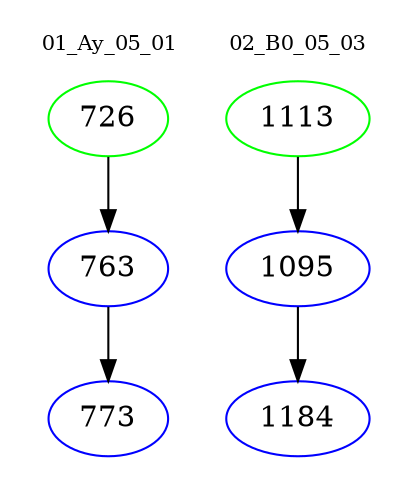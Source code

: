 digraph{
subgraph cluster_0 {
color = white
label = "01_Ay_05_01";
fontsize=10;
T0_726 [label="726", color="green"]
T0_726 -> T0_763 [color="black"]
T0_763 [label="763", color="blue"]
T0_763 -> T0_773 [color="black"]
T0_773 [label="773", color="blue"]
}
subgraph cluster_1 {
color = white
label = "02_B0_05_03";
fontsize=10;
T1_1113 [label="1113", color="green"]
T1_1113 -> T1_1095 [color="black"]
T1_1095 [label="1095", color="blue"]
T1_1095 -> T1_1184 [color="black"]
T1_1184 [label="1184", color="blue"]
}
}
